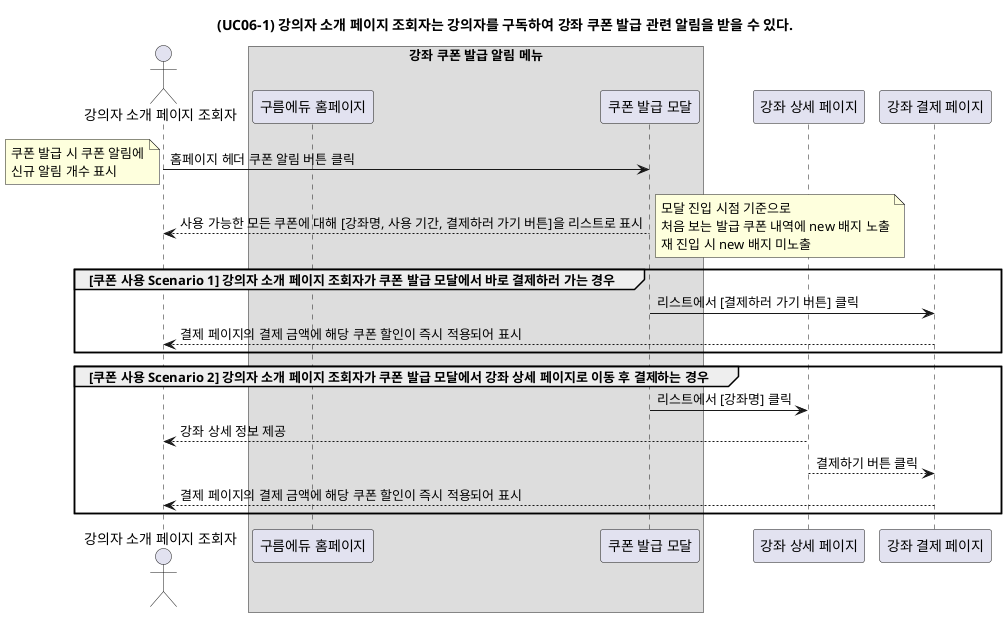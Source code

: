 @startuml

title (UC06-1) 강의자 소개 페이지 조회자는 강의자를 구독하여 강좌 쿠폰 발급 관련 알림을 받을 수 있다.
actor "강의자 소개 페이지 조회자"

box "강좌 쿠폰 발급 알림 메뉴"
participant "구름에듀 홈페이지"
participant "쿠폰 발급 모달"
endbox
participant "강좌 상세 페이지"
participant "강좌 결제 페이지"

"강의자 소개 페이지 조회자" -> "쿠폰 발급 모달" : 홈페이지 헤더 쿠폰 알림 버튼 클릭
note bottom
쿠폰 발급 시 쿠폰 알림에
신규 알림 개수 표시
end note
"쿠폰 발급 모달" --> "강의자 소개 페이지 조회자" : 사용 가능한 모든 쿠폰에 대해 [강좌명, 사용 기간, 결제하러 가기 버튼]을 리스트로 표시

group [쿠폰 사용 Scenario 1] 강의자 소개 페이지 조회자가 쿠폰 발급 모달에서 바로 결제하러 가는 경우

note right
모달 진입 시점 기준으로
처음 보는 발급 쿠폰 내역에 new 배지 노출
재 진입 시 new 배지 미노출
end note

"쿠폰 발급 모달" -> "강좌 결제 페이지" : 리스트에서 [결제하러 가기 버튼] 클릭
"강좌 결제 페이지" --> "강의자 소개 페이지 조회자" : 결제 페이지의 결제 금액에 해당 쿠폰 할인이 즉시 적용되어 표시
end

group [쿠폰 사용 Scenario 2] 강의자 소개 페이지 조회자가 쿠폰 발급 모달에서 강좌 상세 페이지로 이동 후 결제하는 경우
"쿠폰 발급 모달" -> "강좌 상세 페이지" : 리스트에서 [강좌명] 클릭
"강좌 상세 페이지" --> "강의자 소개 페이지 조회자" : 강좌 상세 정보 제공
"강좌 상세 페이지" --> "강좌 결제 페이지" : 결제하기 버튼 클릭
"강좌 결제 페이지" --> "강의자 소개 페이지 조회자" : 결제 페이지의 결제 금액에 해당 쿠폰 할인이 즉시 적용되어 표시
end

@enduml

